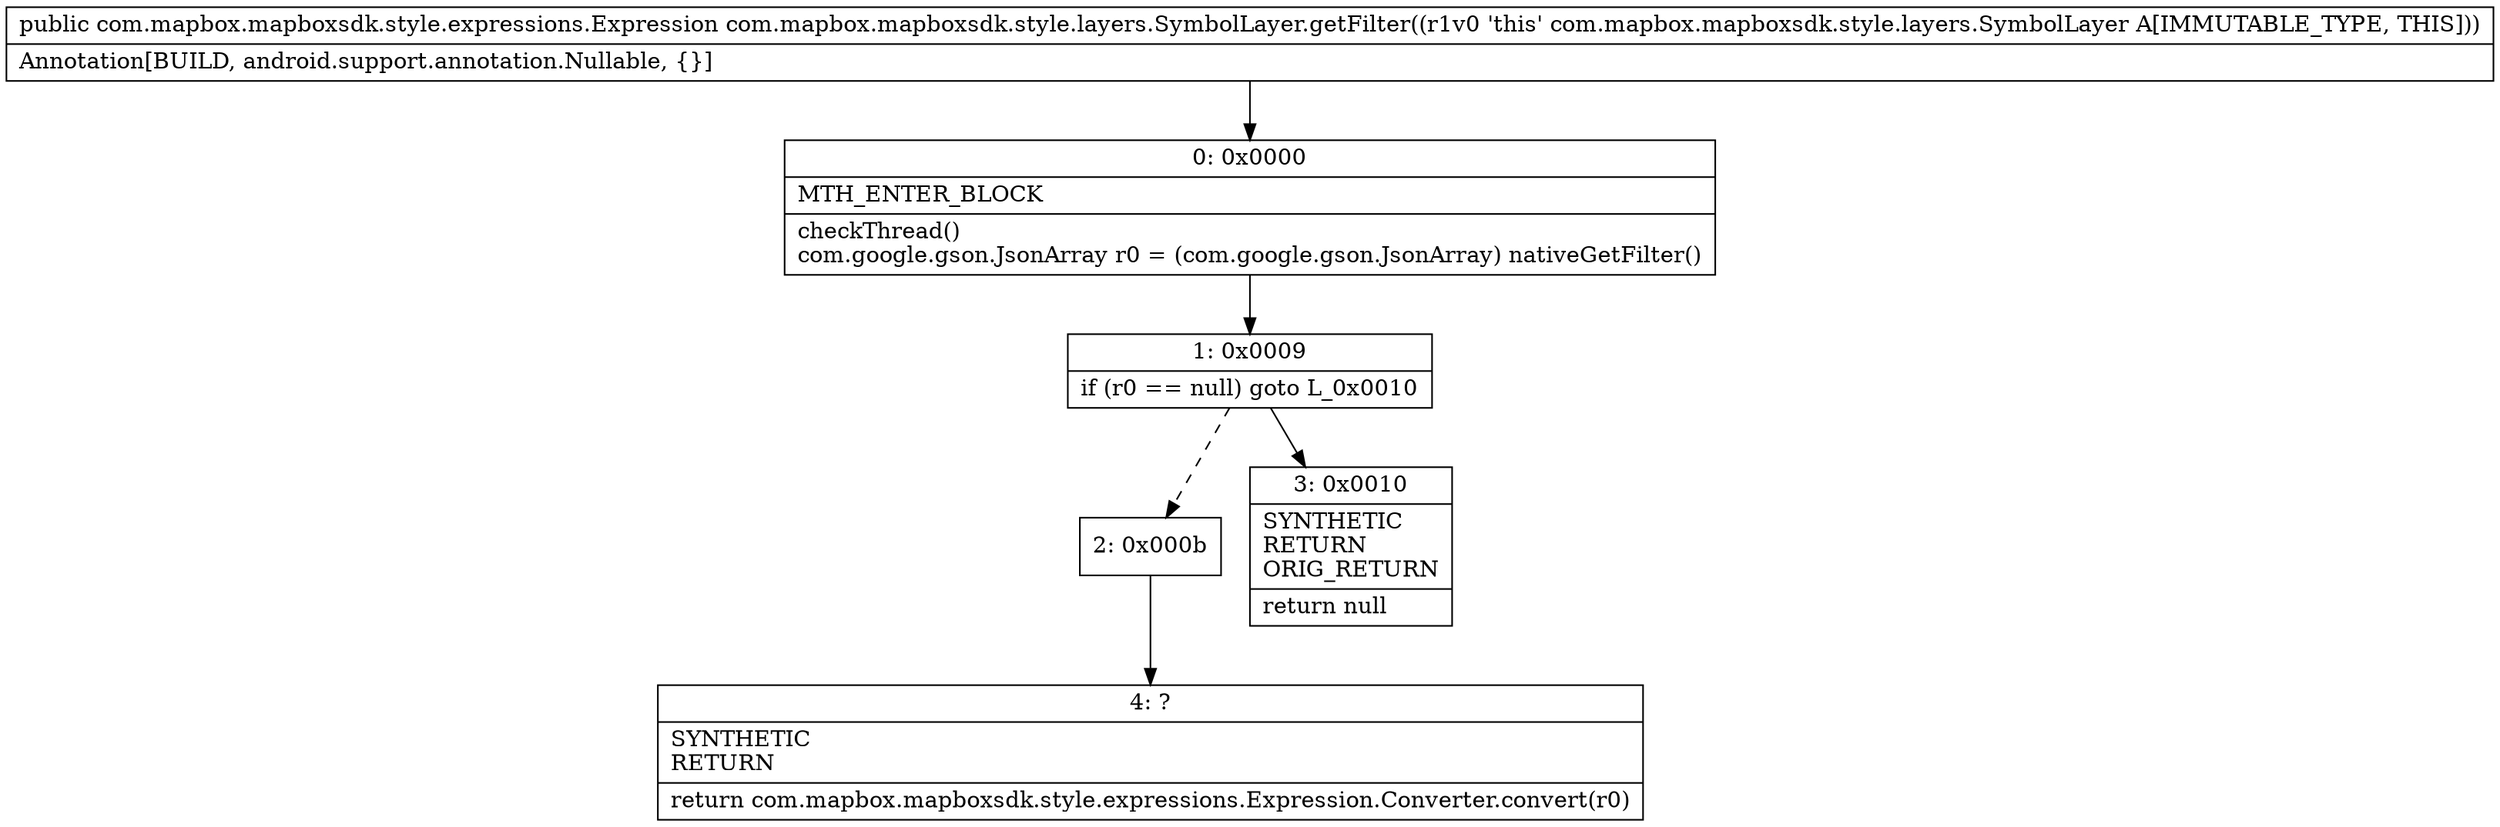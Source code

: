 digraph "CFG forcom.mapbox.mapboxsdk.style.layers.SymbolLayer.getFilter()Lcom\/mapbox\/mapboxsdk\/style\/expressions\/Expression;" {
Node_0 [shape=record,label="{0\:\ 0x0000|MTH_ENTER_BLOCK\l|checkThread()\lcom.google.gson.JsonArray r0 = (com.google.gson.JsonArray) nativeGetFilter()\l}"];
Node_1 [shape=record,label="{1\:\ 0x0009|if (r0 == null) goto L_0x0010\l}"];
Node_2 [shape=record,label="{2\:\ 0x000b}"];
Node_3 [shape=record,label="{3\:\ 0x0010|SYNTHETIC\lRETURN\lORIG_RETURN\l|return null\l}"];
Node_4 [shape=record,label="{4\:\ ?|SYNTHETIC\lRETURN\l|return com.mapbox.mapboxsdk.style.expressions.Expression.Converter.convert(r0)\l}"];
MethodNode[shape=record,label="{public com.mapbox.mapboxsdk.style.expressions.Expression com.mapbox.mapboxsdk.style.layers.SymbolLayer.getFilter((r1v0 'this' com.mapbox.mapboxsdk.style.layers.SymbolLayer A[IMMUTABLE_TYPE, THIS]))  | Annotation[BUILD, android.support.annotation.Nullable, \{\}]\l}"];
MethodNode -> Node_0;
Node_0 -> Node_1;
Node_1 -> Node_2[style=dashed];
Node_1 -> Node_3;
Node_2 -> Node_4;
}

